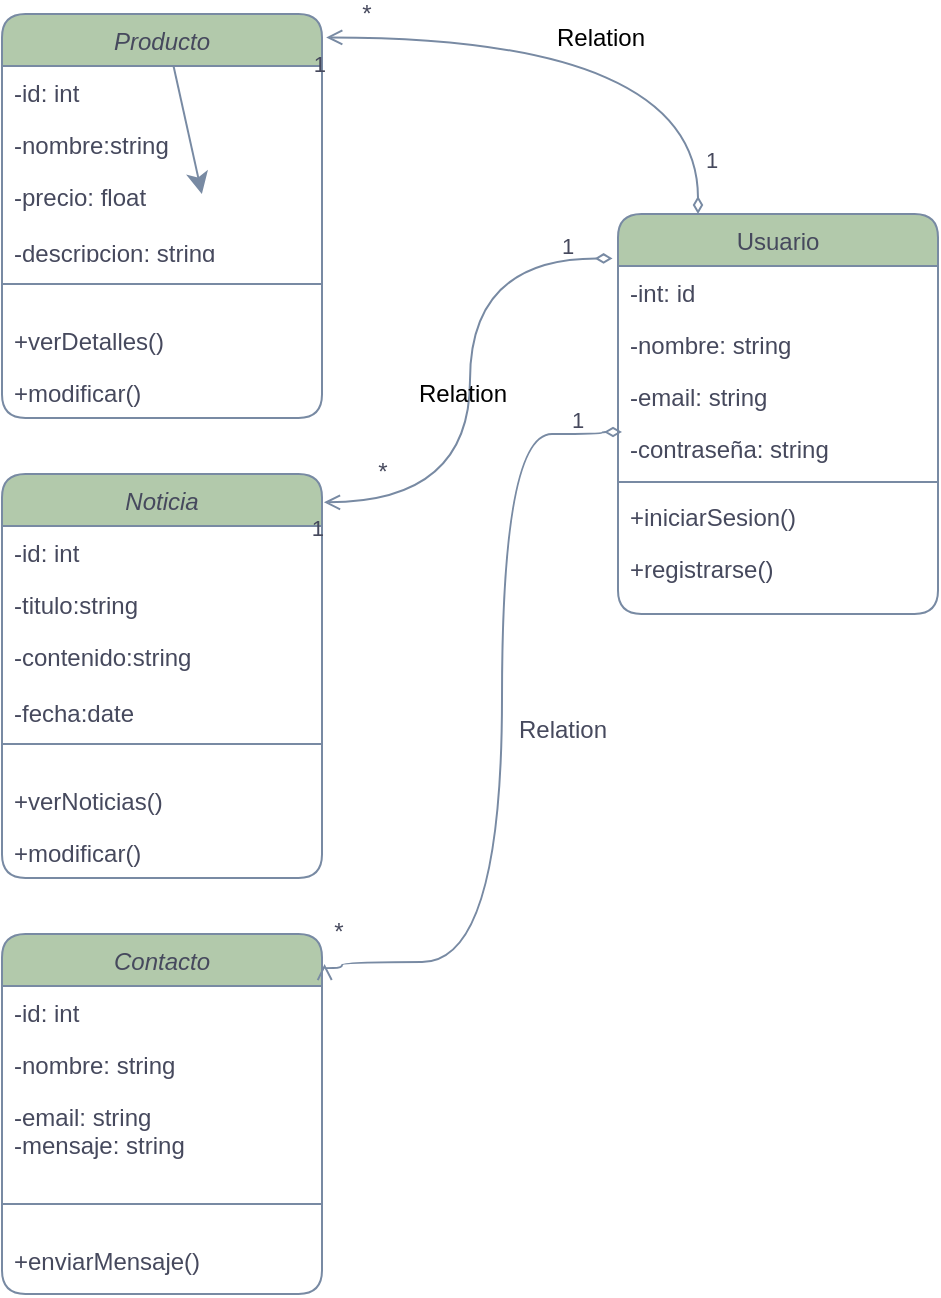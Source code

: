 <mxfile version="24.4.4" type="device">
  <diagram id="C5RBs43oDa-KdzZeNtuy" name="Page-1">
    <mxGraphModel dx="181" dy="359" grid="1" gridSize="10" guides="1" tooltips="1" connect="1" arrows="1" fold="1" page="1" pageScale="1" pageWidth="827" pageHeight="1169" math="0" shadow="0">
      <root>
        <mxCell id="WIyWlLk6GJQsqaUBKTNV-0" />
        <mxCell id="WIyWlLk6GJQsqaUBKTNV-1" parent="WIyWlLk6GJQsqaUBKTNV-0" />
        <mxCell id="namyyPcpaNu61TDGmIwe-6" style="edgeStyle=none;curved=1;rounded=1;orthogonalLoop=1;jettySize=auto;html=1;exitX=0.5;exitY=0;exitDx=0;exitDy=0;fontSize=12;startSize=8;endSize=8;labelBackgroundColor=none;strokeColor=#788AA3;fontColor=default;" parent="WIyWlLk6GJQsqaUBKTNV-1" source="zkfFHV4jXpPFQw0GAbJ--0" edge="1">
          <mxGeometry relative="1" as="geometry">
            <mxPoint x="299.941" y="220" as="targetPoint" />
          </mxGeometry>
        </mxCell>
        <mxCell id="zkfFHV4jXpPFQw0GAbJ--0" value="Producto" style="swimlane;fontStyle=2;align=center;verticalAlign=top;childLayout=stackLayout;horizontal=1;startSize=26;horizontalStack=0;resizeParent=1;resizeLast=0;collapsible=1;marginBottom=0;rounded=1;shadow=0;strokeWidth=1;labelBackgroundColor=none;fillColor=#B2C9AB;strokeColor=#788AA3;fontColor=#46495D;" parent="WIyWlLk6GJQsqaUBKTNV-1" vertex="1">
          <mxGeometry x="200" y="130" width="160" height="202" as="geometry">
            <mxRectangle x="230" y="140" width="160" height="26" as="alternateBounds" />
          </mxGeometry>
        </mxCell>
        <mxCell id="zkfFHV4jXpPFQw0GAbJ--1" value="-id: int" style="text;align=left;verticalAlign=top;spacingLeft=4;spacingRight=4;overflow=hidden;rotatable=0;points=[[0,0.5],[1,0.5]];portConstraint=eastwest;labelBackgroundColor=none;fontColor=#46495D;rounded=1;" parent="zkfFHV4jXpPFQw0GAbJ--0" vertex="1">
          <mxGeometry y="26" width="160" height="26" as="geometry" />
        </mxCell>
        <mxCell id="zkfFHV4jXpPFQw0GAbJ--2" value="-nombre:string" style="text;align=left;verticalAlign=top;spacingLeft=4;spacingRight=4;overflow=hidden;rotatable=0;points=[[0,0.5],[1,0.5]];portConstraint=eastwest;rounded=1;shadow=0;html=0;labelBackgroundColor=none;fontColor=#46495D;" parent="zkfFHV4jXpPFQw0GAbJ--0" vertex="1">
          <mxGeometry y="52" width="160" height="26" as="geometry" />
        </mxCell>
        <mxCell id="zkfFHV4jXpPFQw0GAbJ--3" value="-precio: float&#xa;&#xa;-descripcion: string" style="text;align=left;verticalAlign=top;spacingLeft=4;spacingRight=4;overflow=hidden;rotatable=0;points=[[0,0.5],[1,0.5]];portConstraint=eastwest;rounded=1;shadow=0;html=0;labelBackgroundColor=none;fontColor=#46495D;" parent="zkfFHV4jXpPFQw0GAbJ--0" vertex="1">
          <mxGeometry y="78" width="160" height="42" as="geometry" />
        </mxCell>
        <mxCell id="zkfFHV4jXpPFQw0GAbJ--4" value="" style="line;html=1;strokeWidth=1;align=left;verticalAlign=middle;spacingTop=-1;spacingLeft=3;spacingRight=3;rotatable=0;labelPosition=right;points=[];portConstraint=eastwest;labelBackgroundColor=none;fillColor=#B2C9AB;strokeColor=#788AA3;fontColor=#46495D;rounded=1;" parent="zkfFHV4jXpPFQw0GAbJ--0" vertex="1">
          <mxGeometry y="120" width="160" height="30" as="geometry" />
        </mxCell>
        <mxCell id="namyyPcpaNu61TDGmIwe-9" value="+verDetalles()" style="text;align=left;verticalAlign=top;spacingLeft=4;spacingRight=4;overflow=hidden;rotatable=0;points=[[0,0.5],[1,0.5]];portConstraint=eastwest;labelBackgroundColor=none;fontColor=#46495D;rounded=1;" parent="zkfFHV4jXpPFQw0GAbJ--0" vertex="1">
          <mxGeometry y="150" width="160" height="26" as="geometry" />
        </mxCell>
        <mxCell id="namyyPcpaNu61TDGmIwe-10" value="+modificar()" style="text;align=left;verticalAlign=top;spacingLeft=4;spacingRight=4;overflow=hidden;rotatable=0;points=[[0,0.5],[1,0.5]];portConstraint=eastwest;labelBackgroundColor=none;fontColor=#46495D;rounded=1;" parent="zkfFHV4jXpPFQw0GAbJ--0" vertex="1">
          <mxGeometry y="176" width="160" height="26" as="geometry" />
        </mxCell>
        <mxCell id="zkfFHV4jXpPFQw0GAbJ--17" value="Usuario" style="swimlane;fontStyle=0;align=center;verticalAlign=top;childLayout=stackLayout;horizontal=1;startSize=26;horizontalStack=0;resizeParent=1;resizeLast=0;collapsible=1;marginBottom=0;rounded=1;shadow=0;strokeWidth=1;labelBackgroundColor=none;fillColor=#B2C9AB;strokeColor=#788AA3;fontColor=#46495D;" parent="WIyWlLk6GJQsqaUBKTNV-1" vertex="1">
          <mxGeometry x="508" y="230" width="160" height="200" as="geometry">
            <mxRectangle x="550" y="140" width="160" height="26" as="alternateBounds" />
          </mxGeometry>
        </mxCell>
        <mxCell id="zkfFHV4jXpPFQw0GAbJ--18" value="-int: id" style="text;align=left;verticalAlign=top;spacingLeft=4;spacingRight=4;overflow=hidden;rotatable=0;points=[[0,0.5],[1,0.5]];portConstraint=eastwest;labelBackgroundColor=none;fontColor=#46495D;rounded=1;" parent="zkfFHV4jXpPFQw0GAbJ--17" vertex="1">
          <mxGeometry y="26" width="160" height="26" as="geometry" />
        </mxCell>
        <mxCell id="zkfFHV4jXpPFQw0GAbJ--19" value="-nombre: string" style="text;align=left;verticalAlign=top;spacingLeft=4;spacingRight=4;overflow=hidden;rotatable=0;points=[[0,0.5],[1,0.5]];portConstraint=eastwest;rounded=1;shadow=0;html=0;labelBackgroundColor=none;fontColor=#46495D;" parent="zkfFHV4jXpPFQw0GAbJ--17" vertex="1">
          <mxGeometry y="52" width="160" height="26" as="geometry" />
        </mxCell>
        <mxCell id="zkfFHV4jXpPFQw0GAbJ--20" value="-email: string" style="text;align=left;verticalAlign=top;spacingLeft=4;spacingRight=4;overflow=hidden;rotatable=0;points=[[0,0.5],[1,0.5]];portConstraint=eastwest;rounded=1;shadow=0;html=0;labelBackgroundColor=none;fontColor=#46495D;" parent="zkfFHV4jXpPFQw0GAbJ--17" vertex="1">
          <mxGeometry y="78" width="160" height="26" as="geometry" />
        </mxCell>
        <mxCell id="zkfFHV4jXpPFQw0GAbJ--21" value="-contraseña: string&#xa;" style="text;align=left;verticalAlign=top;spacingLeft=4;spacingRight=4;overflow=hidden;rotatable=0;points=[[0,0.5],[1,0.5]];portConstraint=eastwest;rounded=1;shadow=0;html=0;labelBackgroundColor=none;fontColor=#46495D;" parent="zkfFHV4jXpPFQw0GAbJ--17" vertex="1">
          <mxGeometry y="104" width="160" height="26" as="geometry" />
        </mxCell>
        <mxCell id="zkfFHV4jXpPFQw0GAbJ--23" value="" style="line;html=1;strokeWidth=1;align=left;verticalAlign=middle;spacingTop=-1;spacingLeft=3;spacingRight=3;rotatable=0;labelPosition=right;points=[];portConstraint=eastwest;labelBackgroundColor=none;fillColor=#B2C9AB;strokeColor=#788AA3;fontColor=#46495D;rounded=1;" parent="zkfFHV4jXpPFQw0GAbJ--17" vertex="1">
          <mxGeometry y="130" width="160" height="8" as="geometry" />
        </mxCell>
        <mxCell id="zkfFHV4jXpPFQw0GAbJ--24" value="+iniciarSesion()" style="text;align=left;verticalAlign=top;spacingLeft=4;spacingRight=4;overflow=hidden;rotatable=0;points=[[0,0.5],[1,0.5]];portConstraint=eastwest;labelBackgroundColor=none;fontColor=#46495D;rounded=1;" parent="zkfFHV4jXpPFQw0GAbJ--17" vertex="1">
          <mxGeometry y="138" width="160" height="26" as="geometry" />
        </mxCell>
        <mxCell id="zkfFHV4jXpPFQw0GAbJ--25" value="+registrarse()" style="text;align=left;verticalAlign=top;spacingLeft=4;spacingRight=4;overflow=hidden;rotatable=0;points=[[0,0.5],[1,0.5]];portConstraint=eastwest;labelBackgroundColor=none;fontColor=#46495D;rounded=1;" parent="zkfFHV4jXpPFQw0GAbJ--17" vertex="1">
          <mxGeometry y="164" width="160" height="26" as="geometry" />
        </mxCell>
        <mxCell id="namyyPcpaNu61TDGmIwe-0" value="Relation" style="endArrow=open;html=1;startArrow=diamondThin;startFill=0;edgeStyle=orthogonalEdgeStyle;rounded=1;fontSize=12;curved=1;entryX=1.013;entryY=0.058;entryDx=0;entryDy=0;entryPerimeter=0;exitX=0.25;exitY=0;exitDx=0;exitDy=0;labelBackgroundColor=none;strokeColor=#788AA3;fontColor=default;" parent="WIyWlLk6GJQsqaUBKTNV-1" source="zkfFHV4jXpPFQw0GAbJ--17" target="zkfFHV4jXpPFQw0GAbJ--0" edge="1">
          <mxGeometry x="0.004" relative="1" as="geometry">
            <mxPoint x="340" y="410" as="sourcePoint" />
            <mxPoint x="500" y="410" as="targetPoint" />
            <mxPoint as="offset" />
            <Array as="points" />
          </mxGeometry>
        </mxCell>
        <mxCell id="namyyPcpaNu61TDGmIwe-2" value="1" style="edgeLabel;resizable=0;html=1;align=right;verticalAlign=top;labelBackgroundColor=none;fontColor=#46495D;rounded=1;" parent="namyyPcpaNu61TDGmIwe-0" connectable="0" vertex="1">
          <mxGeometry x="1" relative="1" as="geometry" />
        </mxCell>
        <mxCell id="namyyPcpaNu61TDGmIwe-3" value="*" style="edgeLabel;html=1;align=center;verticalAlign=middle;resizable=0;points=[];fontSize=12;labelBackgroundColor=none;fontColor=#46495D;rounded=1;" parent="namyyPcpaNu61TDGmIwe-0" vertex="1" connectable="0">
          <mxGeometry x="0.782" y="-5" relative="1" as="geometry">
            <mxPoint x="-10" y="-7" as="offset" />
          </mxGeometry>
        </mxCell>
        <mxCell id="namyyPcpaNu61TDGmIwe-12" value="Noticia" style="swimlane;fontStyle=2;align=center;verticalAlign=top;childLayout=stackLayout;horizontal=1;startSize=26;horizontalStack=0;resizeParent=1;resizeLast=0;collapsible=1;marginBottom=0;rounded=1;shadow=0;strokeWidth=1;labelBackgroundColor=none;fillColor=#B2C9AB;strokeColor=#788AA3;fontColor=#46495D;" parent="WIyWlLk6GJQsqaUBKTNV-1" vertex="1">
          <mxGeometry x="200" y="360" width="160" height="202" as="geometry">
            <mxRectangle x="230" y="140" width="160" height="26" as="alternateBounds" />
          </mxGeometry>
        </mxCell>
        <mxCell id="namyyPcpaNu61TDGmIwe-13" value="-id: int" style="text;align=left;verticalAlign=top;spacingLeft=4;spacingRight=4;overflow=hidden;rotatable=0;points=[[0,0.5],[1,0.5]];portConstraint=eastwest;labelBackgroundColor=none;fontColor=#46495D;rounded=1;" parent="namyyPcpaNu61TDGmIwe-12" vertex="1">
          <mxGeometry y="26" width="160" height="26" as="geometry" />
        </mxCell>
        <mxCell id="namyyPcpaNu61TDGmIwe-14" value="-titulo:string" style="text;align=left;verticalAlign=top;spacingLeft=4;spacingRight=4;overflow=hidden;rotatable=0;points=[[0,0.5],[1,0.5]];portConstraint=eastwest;rounded=1;shadow=0;html=0;labelBackgroundColor=none;fontColor=#46495D;" parent="namyyPcpaNu61TDGmIwe-12" vertex="1">
          <mxGeometry y="52" width="160" height="26" as="geometry" />
        </mxCell>
        <mxCell id="namyyPcpaNu61TDGmIwe-15" value="-contenido:string&#xa;&#xa;-fecha:date" style="text;align=left;verticalAlign=top;spacingLeft=4;spacingRight=4;overflow=hidden;rotatable=0;points=[[0,0.5],[1,0.5]];portConstraint=eastwest;rounded=1;shadow=0;html=0;labelBackgroundColor=none;fontColor=#46495D;" parent="namyyPcpaNu61TDGmIwe-12" vertex="1">
          <mxGeometry y="78" width="160" height="42" as="geometry" />
        </mxCell>
        <mxCell id="namyyPcpaNu61TDGmIwe-16" value="" style="line;html=1;strokeWidth=1;align=left;verticalAlign=middle;spacingTop=-1;spacingLeft=3;spacingRight=3;rotatable=0;labelPosition=right;points=[];portConstraint=eastwest;labelBackgroundColor=none;fillColor=#B2C9AB;strokeColor=#788AA3;fontColor=#46495D;rounded=1;" parent="namyyPcpaNu61TDGmIwe-12" vertex="1">
          <mxGeometry y="120" width="160" height="30" as="geometry" />
        </mxCell>
        <mxCell id="namyyPcpaNu61TDGmIwe-17" value="+verNoticias()" style="text;align=left;verticalAlign=top;spacingLeft=4;spacingRight=4;overflow=hidden;rotatable=0;points=[[0,0.5],[1,0.5]];portConstraint=eastwest;labelBackgroundColor=none;fontColor=#46495D;rounded=1;" parent="namyyPcpaNu61TDGmIwe-12" vertex="1">
          <mxGeometry y="150" width="160" height="26" as="geometry" />
        </mxCell>
        <mxCell id="namyyPcpaNu61TDGmIwe-18" value="+modificar()" style="text;align=left;verticalAlign=top;spacingLeft=4;spacingRight=4;overflow=hidden;rotatable=0;points=[[0,0.5],[1,0.5]];portConstraint=eastwest;labelBackgroundColor=none;fontColor=#46495D;rounded=1;" parent="namyyPcpaNu61TDGmIwe-12" vertex="1">
          <mxGeometry y="176" width="160" height="26" as="geometry" />
        </mxCell>
        <mxCell id="namyyPcpaNu61TDGmIwe-24" value="Relation" style="endArrow=open;html=1;startArrow=diamondThin;startFill=0;edgeStyle=orthogonalEdgeStyle;rounded=1;fontSize=12;curved=1;entryX=1.006;entryY=0.07;entryDx=0;entryDy=0;exitX=-0.017;exitY=0.111;exitDx=0;exitDy=0;exitPerimeter=0;entryPerimeter=0;labelBackgroundColor=none;strokeColor=#788AA3;fontColor=default;" parent="WIyWlLk6GJQsqaUBKTNV-1" source="zkfFHV4jXpPFQw0GAbJ--17" target="namyyPcpaNu61TDGmIwe-12" edge="1">
          <mxGeometry x="0.045" y="-4" relative="1" as="geometry">
            <mxPoint x="518" y="315" as="sourcePoint" />
            <mxPoint x="389" y="314" as="targetPoint" />
            <mxPoint as="offset" />
          </mxGeometry>
        </mxCell>
        <mxCell id="namyyPcpaNu61TDGmIwe-25" value="1&lt;div&gt;&lt;br&gt;&lt;/div&gt;" style="edgeLabel;resizable=0;html=1;align=left;verticalAlign=top;labelBackgroundColor=none;fontColor=#46495D;rounded=1;" parent="namyyPcpaNu61TDGmIwe-24" connectable="0" vertex="1">
          <mxGeometry x="-1" relative="1" as="geometry">
            <mxPoint x="-27" y="-19" as="offset" />
          </mxGeometry>
        </mxCell>
        <mxCell id="namyyPcpaNu61TDGmIwe-26" value="1" style="edgeLabel;resizable=0;html=1;align=right;verticalAlign=top;labelBackgroundColor=none;fontColor=#46495D;rounded=1;" parent="namyyPcpaNu61TDGmIwe-24" connectable="0" vertex="1">
          <mxGeometry x="1" relative="1" as="geometry" />
        </mxCell>
        <mxCell id="namyyPcpaNu61TDGmIwe-27" value="*" style="edgeLabel;html=1;align=center;verticalAlign=middle;resizable=0;points=[];fontSize=12;labelBackgroundColor=none;fontColor=#46495D;rounded=1;" parent="namyyPcpaNu61TDGmIwe-24" vertex="1" connectable="0">
          <mxGeometry x="0.782" y="-5" relative="1" as="geometry">
            <mxPoint y="-10" as="offset" />
          </mxGeometry>
        </mxCell>
        <mxCell id="namyyPcpaNu61TDGmIwe-33" value="Contacto" style="swimlane;fontStyle=2;align=center;verticalAlign=top;childLayout=stackLayout;horizontal=1;startSize=26;horizontalStack=0;resizeParent=1;resizeLast=0;collapsible=1;marginBottom=0;rounded=1;shadow=0;strokeWidth=1;labelBackgroundColor=none;fillColor=#B2C9AB;strokeColor=#788AA3;fontColor=#46495D;" parent="WIyWlLk6GJQsqaUBKTNV-1" vertex="1">
          <mxGeometry x="200" y="590" width="160" height="180" as="geometry">
            <mxRectangle x="230" y="140" width="160" height="26" as="alternateBounds" />
          </mxGeometry>
        </mxCell>
        <mxCell id="namyyPcpaNu61TDGmIwe-34" value="-id: int" style="text;align=left;verticalAlign=top;spacingLeft=4;spacingRight=4;overflow=hidden;rotatable=0;points=[[0,0.5],[1,0.5]];portConstraint=eastwest;labelBackgroundColor=none;fontColor=#46495D;rounded=1;" parent="namyyPcpaNu61TDGmIwe-33" vertex="1">
          <mxGeometry y="26" width="160" height="26" as="geometry" />
        </mxCell>
        <mxCell id="namyyPcpaNu61TDGmIwe-35" value="-nombre: string" style="text;align=left;verticalAlign=top;spacingLeft=4;spacingRight=4;overflow=hidden;rotatable=0;points=[[0,0.5],[1,0.5]];portConstraint=eastwest;rounded=1;shadow=0;html=0;labelBackgroundColor=none;fontColor=#46495D;" parent="namyyPcpaNu61TDGmIwe-33" vertex="1">
          <mxGeometry y="52" width="160" height="26" as="geometry" />
        </mxCell>
        <mxCell id="namyyPcpaNu61TDGmIwe-36" value="-email: string&#xa;-mensaje: string" style="text;align=left;verticalAlign=top;spacingLeft=4;spacingRight=4;overflow=hidden;rotatable=0;points=[[0,0.5],[1,0.5]];portConstraint=eastwest;rounded=1;shadow=0;html=0;labelBackgroundColor=none;fontColor=#46495D;" parent="namyyPcpaNu61TDGmIwe-33" vertex="1">
          <mxGeometry y="78" width="160" height="42" as="geometry" />
        </mxCell>
        <mxCell id="namyyPcpaNu61TDGmIwe-37" value="" style="line;html=1;strokeWidth=1;align=left;verticalAlign=middle;spacingTop=-1;spacingLeft=3;spacingRight=3;rotatable=0;labelPosition=right;points=[];portConstraint=eastwest;labelBackgroundColor=none;fillColor=#B2C9AB;strokeColor=#788AA3;fontColor=#46495D;rounded=1;" parent="namyyPcpaNu61TDGmIwe-33" vertex="1">
          <mxGeometry y="120" width="160" height="30" as="geometry" />
        </mxCell>
        <mxCell id="namyyPcpaNu61TDGmIwe-39" value="+enviarMensaje()" style="text;align=left;verticalAlign=top;spacingLeft=4;spacingRight=4;overflow=hidden;rotatable=0;points=[[0,0.5],[1,0.5]];portConstraint=eastwest;labelBackgroundColor=none;fontColor=#46495D;rounded=1;" parent="namyyPcpaNu61TDGmIwe-33" vertex="1">
          <mxGeometry y="150" width="160" height="26" as="geometry" />
        </mxCell>
        <mxCell id="namyyPcpaNu61TDGmIwe-47" value="" style="endArrow=open;html=1;startArrow=diamondThin;startFill=0;edgeStyle=orthogonalEdgeStyle;rounded=1;fontSize=12;curved=1;entryX=1.008;entryY=0.083;entryDx=0;entryDy=0;entryPerimeter=0;labelBackgroundColor=none;strokeColor=#788AA3;fontColor=default;" parent="WIyWlLk6GJQsqaUBKTNV-1" target="namyyPcpaNu61TDGmIwe-33" edge="1">
          <mxGeometry x="0.011" y="-10" relative="1" as="geometry">
            <mxPoint x="510" y="339" as="sourcePoint" />
            <mxPoint x="371" y="384" as="targetPoint" />
            <mxPoint as="offset" />
            <Array as="points">
              <mxPoint x="500" y="339" />
              <mxPoint x="500" y="340" />
              <mxPoint x="450" y="340" />
              <mxPoint x="450" y="604" />
              <mxPoint x="370" y="604" />
              <mxPoint x="370" y="607" />
            </Array>
          </mxGeometry>
        </mxCell>
        <mxCell id="namyyPcpaNu61TDGmIwe-48" value="1&lt;div&gt;&lt;br&gt;&lt;/div&gt;" style="edgeLabel;resizable=0;html=1;align=left;verticalAlign=top;labelBackgroundColor=none;fontColor=#46495D;rounded=1;" parent="namyyPcpaNu61TDGmIwe-47" connectable="0" vertex="1">
          <mxGeometry x="-1" relative="1" as="geometry">
            <mxPoint x="-27" y="-19" as="offset" />
          </mxGeometry>
        </mxCell>
        <mxCell id="namyyPcpaNu61TDGmIwe-50" value="*" style="edgeLabel;html=1;align=center;verticalAlign=middle;resizable=0;points=[];fontSize=12;labelBackgroundColor=none;fontColor=#46495D;rounded=1;" parent="namyyPcpaNu61TDGmIwe-47" vertex="1" connectable="0">
          <mxGeometry x="0.782" y="-5" relative="1" as="geometry">
            <mxPoint x="-34" y="-10" as="offset" />
          </mxGeometry>
        </mxCell>
        <mxCell id="namyyPcpaNu61TDGmIwe-51" value="Relation" style="edgeLabel;html=1;align=center;verticalAlign=middle;resizable=0;points=[];fontSize=12;labelBackgroundColor=none;fontColor=#46495D;rounded=1;" parent="namyyPcpaNu61TDGmIwe-47" vertex="1" connectable="0">
          <mxGeometry x="-0.001" y="3" relative="1" as="geometry">
            <mxPoint x="27" as="offset" />
          </mxGeometry>
        </mxCell>
        <mxCell id="Rn99EkcQ3txgBCrMUrtI-4" value="1&lt;div&gt;&lt;br&gt;&lt;/div&gt;" style="edgeLabel;resizable=0;html=1;align=left;verticalAlign=top;labelBackgroundColor=none;fontColor=#46495D;rounded=1;" parent="WIyWlLk6GJQsqaUBKTNV-1" connectable="0" vertex="1">
          <mxGeometry x="550" y="190.0" as="geometry" />
        </mxCell>
      </root>
    </mxGraphModel>
  </diagram>
</mxfile>
